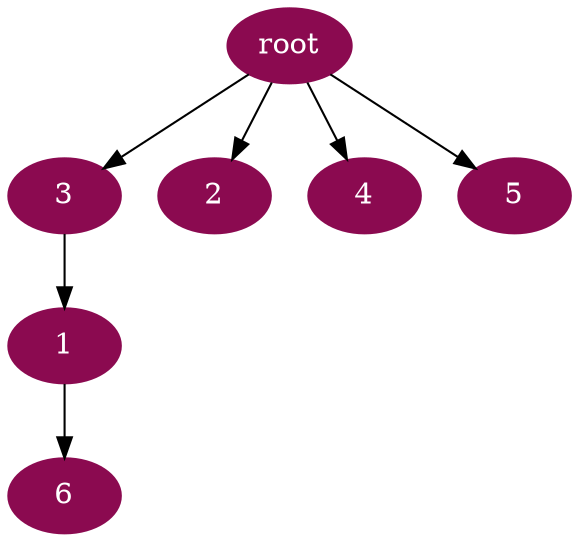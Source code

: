 digraph G {
node [color=deeppink4, style=filled, fontcolor=white];
3 -> 1;
"root" -> 2;
"root" -> 3;
"root" -> 4;
"root" -> 5;
1 -> 6;
}
